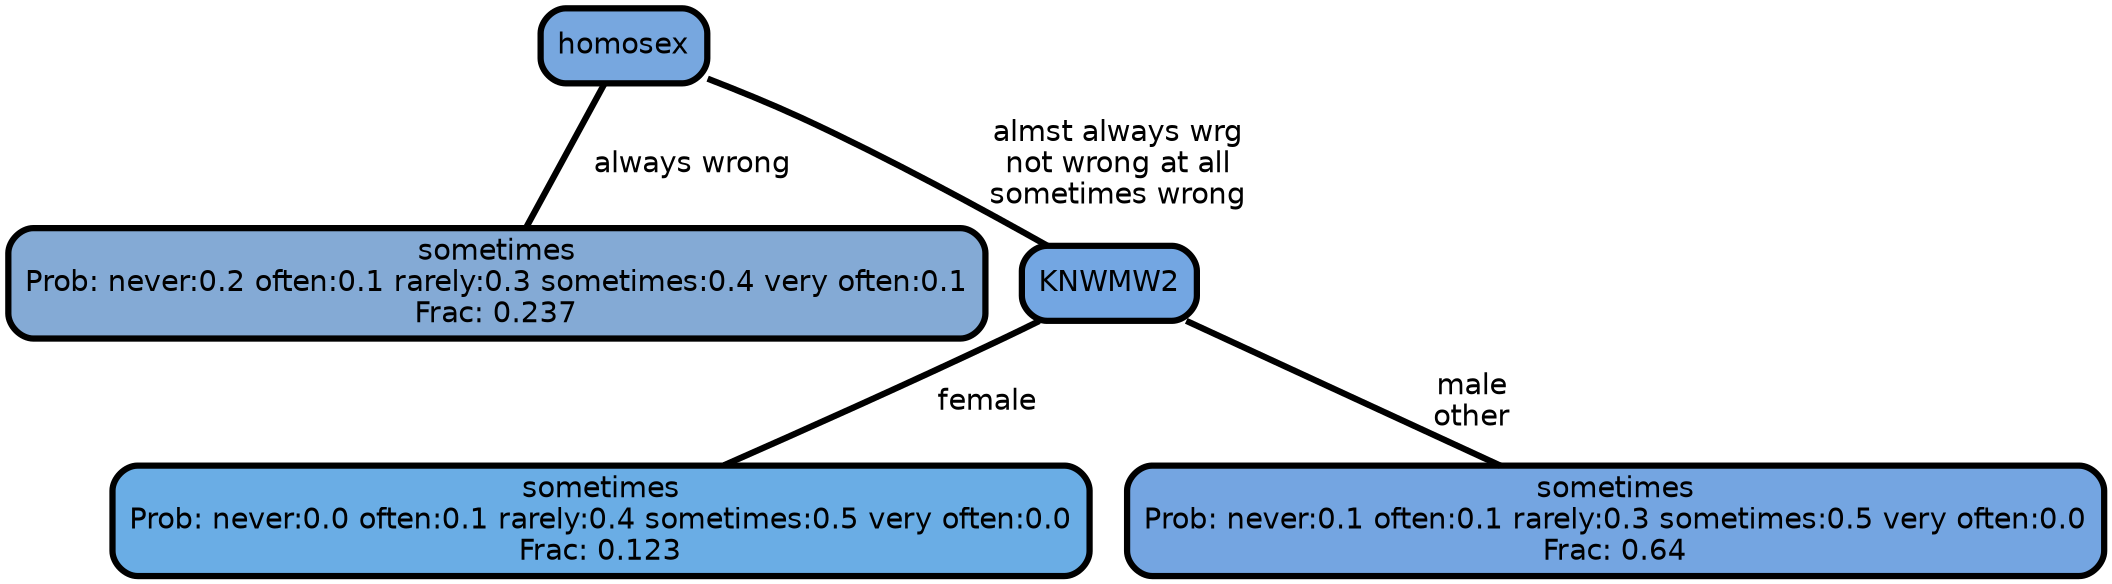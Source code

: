 graph Tree {
node [shape=box, style="filled, rounded",color="black",penwidth="3",fontcolor="black",                 fontname=helvetica] ;
graph [ranksep="0 equally", splines=straight,                 bgcolor=transparent, dpi=200] ;
edge [fontname=helvetica, color=black] ;
0 [label="sometimes
Prob: never:0.2 often:0.1 rarely:0.3 sometimes:0.4 very often:0.1
Frac: 0.237", fillcolor="#84aad5"] ;
1 [label="homosex", fillcolor="#77a7df"] ;
2 [label="sometimes
Prob: never:0.0 often:0.1 rarely:0.4 sometimes:0.5 very often:0.0
Frac: 0.123", fillcolor="#6aade5"] ;
3 [label="KNWMW2", fillcolor="#73a6e2"] ;
4 [label="sometimes
Prob: never:0.1 often:0.1 rarely:0.3 sometimes:0.5 very often:0.0
Frac: 0.64", fillcolor="#74a5e1"] ;
1 -- 0 [label=" always wrong",penwidth=3] ;
1 -- 3 [label=" almst always wrg\n not wrong at all\n sometimes wrong",penwidth=3] ;
3 -- 2 [label=" female",penwidth=3] ;
3 -- 4 [label=" male\n other",penwidth=3] ;
{rank = same;}}